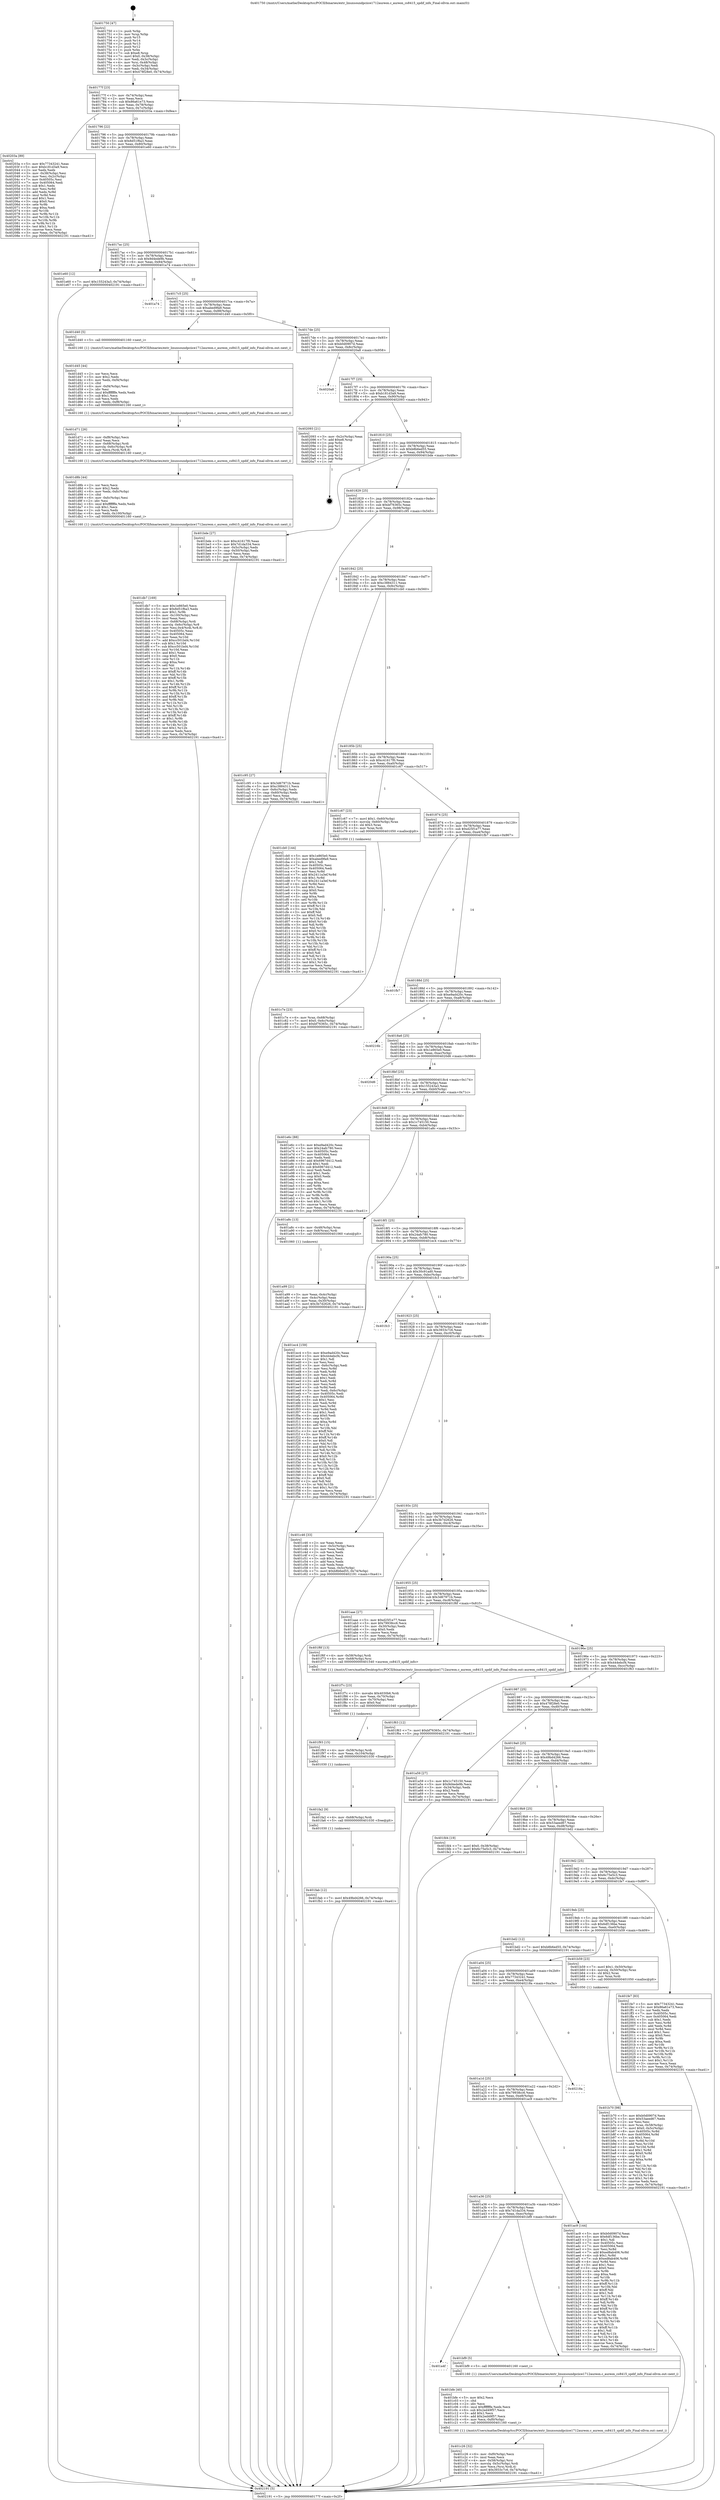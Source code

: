 digraph "0x401750" {
  label = "0x401750 (/mnt/c/Users/mathe/Desktop/tcc/POCII/binaries/extr_linuxsoundpciice1712aureon.c_aureon_cs8415_spdif_info_Final-ollvm.out::main(0))"
  labelloc = "t"
  node[shape=record]

  Entry [label="",width=0.3,height=0.3,shape=circle,fillcolor=black,style=filled]
  "0x40177f" [label="{
     0x40177f [23]\l
     | [instrs]\l
     &nbsp;&nbsp;0x40177f \<+3\>: mov -0x74(%rbp),%eax\l
     &nbsp;&nbsp;0x401782 \<+2\>: mov %eax,%ecx\l
     &nbsp;&nbsp;0x401784 \<+6\>: sub $0x86a61e73,%ecx\l
     &nbsp;&nbsp;0x40178a \<+3\>: mov %eax,-0x78(%rbp)\l
     &nbsp;&nbsp;0x40178d \<+3\>: mov %ecx,-0x7c(%rbp)\l
     &nbsp;&nbsp;0x401790 \<+6\>: je 000000000040203a \<main+0x8ea\>\l
  }"]
  "0x40203a" [label="{
     0x40203a [89]\l
     | [instrs]\l
     &nbsp;&nbsp;0x40203a \<+5\>: mov $0x77343241,%eax\l
     &nbsp;&nbsp;0x40203f \<+5\>: mov $0xb181d3a9,%ecx\l
     &nbsp;&nbsp;0x402044 \<+2\>: xor %edx,%edx\l
     &nbsp;&nbsp;0x402046 \<+3\>: mov -0x38(%rbp),%esi\l
     &nbsp;&nbsp;0x402049 \<+3\>: mov %esi,-0x2c(%rbp)\l
     &nbsp;&nbsp;0x40204c \<+7\>: mov 0x40505c,%esi\l
     &nbsp;&nbsp;0x402053 \<+7\>: mov 0x405064,%edi\l
     &nbsp;&nbsp;0x40205a \<+3\>: sub $0x1,%edx\l
     &nbsp;&nbsp;0x40205d \<+3\>: mov %esi,%r8d\l
     &nbsp;&nbsp;0x402060 \<+3\>: add %edx,%r8d\l
     &nbsp;&nbsp;0x402063 \<+4\>: imul %r8d,%esi\l
     &nbsp;&nbsp;0x402067 \<+3\>: and $0x1,%esi\l
     &nbsp;&nbsp;0x40206a \<+3\>: cmp $0x0,%esi\l
     &nbsp;&nbsp;0x40206d \<+4\>: sete %r9b\l
     &nbsp;&nbsp;0x402071 \<+3\>: cmp $0xa,%edi\l
     &nbsp;&nbsp;0x402074 \<+4\>: setl %r10b\l
     &nbsp;&nbsp;0x402078 \<+3\>: mov %r9b,%r11b\l
     &nbsp;&nbsp;0x40207b \<+3\>: and %r10b,%r11b\l
     &nbsp;&nbsp;0x40207e \<+3\>: xor %r10b,%r9b\l
     &nbsp;&nbsp;0x402081 \<+3\>: or %r9b,%r11b\l
     &nbsp;&nbsp;0x402084 \<+4\>: test $0x1,%r11b\l
     &nbsp;&nbsp;0x402088 \<+3\>: cmovne %ecx,%eax\l
     &nbsp;&nbsp;0x40208b \<+3\>: mov %eax,-0x74(%rbp)\l
     &nbsp;&nbsp;0x40208e \<+5\>: jmp 0000000000402191 \<main+0xa41\>\l
  }"]
  "0x401796" [label="{
     0x401796 [22]\l
     | [instrs]\l
     &nbsp;&nbsp;0x401796 \<+5\>: jmp 000000000040179b \<main+0x4b\>\l
     &nbsp;&nbsp;0x40179b \<+3\>: mov -0x78(%rbp),%eax\l
     &nbsp;&nbsp;0x40179e \<+5\>: sub $0x8d51f6a3,%eax\l
     &nbsp;&nbsp;0x4017a3 \<+3\>: mov %eax,-0x80(%rbp)\l
     &nbsp;&nbsp;0x4017a6 \<+6\>: je 0000000000401e60 \<main+0x710\>\l
  }"]
  Exit [label="",width=0.3,height=0.3,shape=circle,fillcolor=black,style=filled,peripheries=2]
  "0x401e60" [label="{
     0x401e60 [12]\l
     | [instrs]\l
     &nbsp;&nbsp;0x401e60 \<+7\>: movl $0x155243a3,-0x74(%rbp)\l
     &nbsp;&nbsp;0x401e67 \<+5\>: jmp 0000000000402191 \<main+0xa41\>\l
  }"]
  "0x4017ac" [label="{
     0x4017ac [25]\l
     | [instrs]\l
     &nbsp;&nbsp;0x4017ac \<+5\>: jmp 00000000004017b1 \<main+0x61\>\l
     &nbsp;&nbsp;0x4017b1 \<+3\>: mov -0x78(%rbp),%eax\l
     &nbsp;&nbsp;0x4017b4 \<+5\>: sub $0x9d4ede9b,%eax\l
     &nbsp;&nbsp;0x4017b9 \<+6\>: mov %eax,-0x84(%rbp)\l
     &nbsp;&nbsp;0x4017bf \<+6\>: je 0000000000401a74 \<main+0x324\>\l
  }"]
  "0x401fab" [label="{
     0x401fab [12]\l
     | [instrs]\l
     &nbsp;&nbsp;0x401fab \<+7\>: movl $0x49bd4266,-0x74(%rbp)\l
     &nbsp;&nbsp;0x401fb2 \<+5\>: jmp 0000000000402191 \<main+0xa41\>\l
  }"]
  "0x401a74" [label="{
     0x401a74\l
  }", style=dashed]
  "0x4017c5" [label="{
     0x4017c5 [25]\l
     | [instrs]\l
     &nbsp;&nbsp;0x4017c5 \<+5\>: jmp 00000000004017ca \<main+0x7a\>\l
     &nbsp;&nbsp;0x4017ca \<+3\>: mov -0x78(%rbp),%eax\l
     &nbsp;&nbsp;0x4017cd \<+5\>: sub $0xabed9fa9,%eax\l
     &nbsp;&nbsp;0x4017d2 \<+6\>: mov %eax,-0x88(%rbp)\l
     &nbsp;&nbsp;0x4017d8 \<+6\>: je 0000000000401d40 \<main+0x5f0\>\l
  }"]
  "0x401fa2" [label="{
     0x401fa2 [9]\l
     | [instrs]\l
     &nbsp;&nbsp;0x401fa2 \<+4\>: mov -0x68(%rbp),%rdi\l
     &nbsp;&nbsp;0x401fa6 \<+5\>: call 0000000000401030 \<free@plt\>\l
     | [calls]\l
     &nbsp;&nbsp;0x401030 \{1\} (unknown)\l
  }"]
  "0x401d40" [label="{
     0x401d40 [5]\l
     | [instrs]\l
     &nbsp;&nbsp;0x401d40 \<+5\>: call 0000000000401160 \<next_i\>\l
     | [calls]\l
     &nbsp;&nbsp;0x401160 \{1\} (/mnt/c/Users/mathe/Desktop/tcc/POCII/binaries/extr_linuxsoundpciice1712aureon.c_aureon_cs8415_spdif_info_Final-ollvm.out::next_i)\l
  }"]
  "0x4017de" [label="{
     0x4017de [25]\l
     | [instrs]\l
     &nbsp;&nbsp;0x4017de \<+5\>: jmp 00000000004017e3 \<main+0x93\>\l
     &nbsp;&nbsp;0x4017e3 \<+3\>: mov -0x78(%rbp),%eax\l
     &nbsp;&nbsp;0x4017e6 \<+5\>: sub $0xb0d0907d,%eax\l
     &nbsp;&nbsp;0x4017eb \<+6\>: mov %eax,-0x8c(%rbp)\l
     &nbsp;&nbsp;0x4017f1 \<+6\>: je 00000000004020a8 \<main+0x958\>\l
  }"]
  "0x401f93" [label="{
     0x401f93 [15]\l
     | [instrs]\l
     &nbsp;&nbsp;0x401f93 \<+4\>: mov -0x58(%rbp),%rdi\l
     &nbsp;&nbsp;0x401f97 \<+6\>: mov %eax,-0x104(%rbp)\l
     &nbsp;&nbsp;0x401f9d \<+5\>: call 0000000000401030 \<free@plt\>\l
     | [calls]\l
     &nbsp;&nbsp;0x401030 \{1\} (unknown)\l
  }"]
  "0x4020a8" [label="{
     0x4020a8\l
  }", style=dashed]
  "0x4017f7" [label="{
     0x4017f7 [25]\l
     | [instrs]\l
     &nbsp;&nbsp;0x4017f7 \<+5\>: jmp 00000000004017fc \<main+0xac\>\l
     &nbsp;&nbsp;0x4017fc \<+3\>: mov -0x78(%rbp),%eax\l
     &nbsp;&nbsp;0x4017ff \<+5\>: sub $0xb181d3a9,%eax\l
     &nbsp;&nbsp;0x401804 \<+6\>: mov %eax,-0x90(%rbp)\l
     &nbsp;&nbsp;0x40180a \<+6\>: je 0000000000402093 \<main+0x943\>\l
  }"]
  "0x401f7c" [label="{
     0x401f7c [23]\l
     | [instrs]\l
     &nbsp;&nbsp;0x401f7c \<+10\>: movabs $0x4030b6,%rdi\l
     &nbsp;&nbsp;0x401f86 \<+3\>: mov %eax,-0x70(%rbp)\l
     &nbsp;&nbsp;0x401f89 \<+3\>: mov -0x70(%rbp),%esi\l
     &nbsp;&nbsp;0x401f8c \<+2\>: mov $0x0,%al\l
     &nbsp;&nbsp;0x401f8e \<+5\>: call 0000000000401040 \<printf@plt\>\l
     | [calls]\l
     &nbsp;&nbsp;0x401040 \{1\} (unknown)\l
  }"]
  "0x402093" [label="{
     0x402093 [21]\l
     | [instrs]\l
     &nbsp;&nbsp;0x402093 \<+3\>: mov -0x2c(%rbp),%eax\l
     &nbsp;&nbsp;0x402096 \<+7\>: add $0xe8,%rsp\l
     &nbsp;&nbsp;0x40209d \<+1\>: pop %rbx\l
     &nbsp;&nbsp;0x40209e \<+2\>: pop %r12\l
     &nbsp;&nbsp;0x4020a0 \<+2\>: pop %r13\l
     &nbsp;&nbsp;0x4020a2 \<+2\>: pop %r14\l
     &nbsp;&nbsp;0x4020a4 \<+2\>: pop %r15\l
     &nbsp;&nbsp;0x4020a6 \<+1\>: pop %rbp\l
     &nbsp;&nbsp;0x4020a7 \<+1\>: ret\l
  }"]
  "0x401810" [label="{
     0x401810 [25]\l
     | [instrs]\l
     &nbsp;&nbsp;0x401810 \<+5\>: jmp 0000000000401815 \<main+0xc5\>\l
     &nbsp;&nbsp;0x401815 \<+3\>: mov -0x78(%rbp),%eax\l
     &nbsp;&nbsp;0x401818 \<+5\>: sub $0xb8b6ed55,%eax\l
     &nbsp;&nbsp;0x40181d \<+6\>: mov %eax,-0x94(%rbp)\l
     &nbsp;&nbsp;0x401823 \<+6\>: je 0000000000401bde \<main+0x48e\>\l
  }"]
  "0x401db7" [label="{
     0x401db7 [169]\l
     | [instrs]\l
     &nbsp;&nbsp;0x401db7 \<+5\>: mov $0x1e865e0,%ecx\l
     &nbsp;&nbsp;0x401dbc \<+5\>: mov $0x8d51f6a3,%edx\l
     &nbsp;&nbsp;0x401dc1 \<+3\>: mov $0x1,%r9b\l
     &nbsp;&nbsp;0x401dc4 \<+6\>: mov -0x100(%rbp),%esi\l
     &nbsp;&nbsp;0x401dca \<+3\>: imul %eax,%esi\l
     &nbsp;&nbsp;0x401dcd \<+4\>: mov -0x68(%rbp),%rdi\l
     &nbsp;&nbsp;0x401dd1 \<+4\>: movslq -0x6c(%rbp),%r8\l
     &nbsp;&nbsp;0x401dd5 \<+5\>: mov %esi,0x4(%rdi,%r8,8)\l
     &nbsp;&nbsp;0x401dda \<+7\>: mov 0x40505c,%eax\l
     &nbsp;&nbsp;0x401de1 \<+7\>: mov 0x405064,%esi\l
     &nbsp;&nbsp;0x401de8 \<+3\>: mov %eax,%r10d\l
     &nbsp;&nbsp;0x401deb \<+7\>: add $0xcc501bd4,%r10d\l
     &nbsp;&nbsp;0x401df2 \<+4\>: sub $0x1,%r10d\l
     &nbsp;&nbsp;0x401df6 \<+7\>: sub $0xcc501bd4,%r10d\l
     &nbsp;&nbsp;0x401dfd \<+4\>: imul %r10d,%eax\l
     &nbsp;&nbsp;0x401e01 \<+3\>: and $0x1,%eax\l
     &nbsp;&nbsp;0x401e04 \<+3\>: cmp $0x0,%eax\l
     &nbsp;&nbsp;0x401e07 \<+4\>: sete %r11b\l
     &nbsp;&nbsp;0x401e0b \<+3\>: cmp $0xa,%esi\l
     &nbsp;&nbsp;0x401e0e \<+3\>: setl %bl\l
     &nbsp;&nbsp;0x401e11 \<+3\>: mov %r11b,%r14b\l
     &nbsp;&nbsp;0x401e14 \<+4\>: xor $0xff,%r14b\l
     &nbsp;&nbsp;0x401e18 \<+3\>: mov %bl,%r15b\l
     &nbsp;&nbsp;0x401e1b \<+4\>: xor $0xff,%r15b\l
     &nbsp;&nbsp;0x401e1f \<+4\>: xor $0x1,%r9b\l
     &nbsp;&nbsp;0x401e23 \<+3\>: mov %r14b,%r12b\l
     &nbsp;&nbsp;0x401e26 \<+4\>: and $0xff,%r12b\l
     &nbsp;&nbsp;0x401e2a \<+3\>: and %r9b,%r11b\l
     &nbsp;&nbsp;0x401e2d \<+3\>: mov %r15b,%r13b\l
     &nbsp;&nbsp;0x401e30 \<+4\>: and $0xff,%r13b\l
     &nbsp;&nbsp;0x401e34 \<+3\>: and %r9b,%bl\l
     &nbsp;&nbsp;0x401e37 \<+3\>: or %r11b,%r12b\l
     &nbsp;&nbsp;0x401e3a \<+3\>: or %bl,%r13b\l
     &nbsp;&nbsp;0x401e3d \<+3\>: xor %r13b,%r12b\l
     &nbsp;&nbsp;0x401e40 \<+3\>: or %r15b,%r14b\l
     &nbsp;&nbsp;0x401e43 \<+4\>: xor $0xff,%r14b\l
     &nbsp;&nbsp;0x401e47 \<+4\>: or $0x1,%r9b\l
     &nbsp;&nbsp;0x401e4b \<+3\>: and %r9b,%r14b\l
     &nbsp;&nbsp;0x401e4e \<+3\>: or %r14b,%r12b\l
     &nbsp;&nbsp;0x401e51 \<+4\>: test $0x1,%r12b\l
     &nbsp;&nbsp;0x401e55 \<+3\>: cmovne %edx,%ecx\l
     &nbsp;&nbsp;0x401e58 \<+3\>: mov %ecx,-0x74(%rbp)\l
     &nbsp;&nbsp;0x401e5b \<+5\>: jmp 0000000000402191 \<main+0xa41\>\l
  }"]
  "0x401bde" [label="{
     0x401bde [27]\l
     | [instrs]\l
     &nbsp;&nbsp;0x401bde \<+5\>: mov $0xc41617f0,%eax\l
     &nbsp;&nbsp;0x401be3 \<+5\>: mov $0x7d1da334,%ecx\l
     &nbsp;&nbsp;0x401be8 \<+3\>: mov -0x5c(%rbp),%edx\l
     &nbsp;&nbsp;0x401beb \<+3\>: cmp -0x50(%rbp),%edx\l
     &nbsp;&nbsp;0x401bee \<+3\>: cmovl %ecx,%eax\l
     &nbsp;&nbsp;0x401bf1 \<+3\>: mov %eax,-0x74(%rbp)\l
     &nbsp;&nbsp;0x401bf4 \<+5\>: jmp 0000000000402191 \<main+0xa41\>\l
  }"]
  "0x401829" [label="{
     0x401829 [25]\l
     | [instrs]\l
     &nbsp;&nbsp;0x401829 \<+5\>: jmp 000000000040182e \<main+0xde\>\l
     &nbsp;&nbsp;0x40182e \<+3\>: mov -0x78(%rbp),%eax\l
     &nbsp;&nbsp;0x401831 \<+5\>: sub $0xbf76365c,%eax\l
     &nbsp;&nbsp;0x401836 \<+6\>: mov %eax,-0x98(%rbp)\l
     &nbsp;&nbsp;0x40183c \<+6\>: je 0000000000401c95 \<main+0x545\>\l
  }"]
  "0x401d8b" [label="{
     0x401d8b [44]\l
     | [instrs]\l
     &nbsp;&nbsp;0x401d8b \<+2\>: xor %ecx,%ecx\l
     &nbsp;&nbsp;0x401d8d \<+5\>: mov $0x2,%edx\l
     &nbsp;&nbsp;0x401d92 \<+6\>: mov %edx,-0xfc(%rbp)\l
     &nbsp;&nbsp;0x401d98 \<+1\>: cltd\l
     &nbsp;&nbsp;0x401d99 \<+6\>: mov -0xfc(%rbp),%esi\l
     &nbsp;&nbsp;0x401d9f \<+2\>: idiv %esi\l
     &nbsp;&nbsp;0x401da1 \<+6\>: imul $0xfffffffe,%edx,%edx\l
     &nbsp;&nbsp;0x401da7 \<+3\>: sub $0x1,%ecx\l
     &nbsp;&nbsp;0x401daa \<+2\>: sub %ecx,%edx\l
     &nbsp;&nbsp;0x401dac \<+6\>: mov %edx,-0x100(%rbp)\l
     &nbsp;&nbsp;0x401db2 \<+5\>: call 0000000000401160 \<next_i\>\l
     | [calls]\l
     &nbsp;&nbsp;0x401160 \{1\} (/mnt/c/Users/mathe/Desktop/tcc/POCII/binaries/extr_linuxsoundpciice1712aureon.c_aureon_cs8415_spdif_info_Final-ollvm.out::next_i)\l
  }"]
  "0x401c95" [label="{
     0x401c95 [27]\l
     | [instrs]\l
     &nbsp;&nbsp;0x401c95 \<+5\>: mov $0x3d67971b,%eax\l
     &nbsp;&nbsp;0x401c9a \<+5\>: mov $0xc3884311,%ecx\l
     &nbsp;&nbsp;0x401c9f \<+3\>: mov -0x6c(%rbp),%edx\l
     &nbsp;&nbsp;0x401ca2 \<+3\>: cmp -0x60(%rbp),%edx\l
     &nbsp;&nbsp;0x401ca5 \<+3\>: cmovl %ecx,%eax\l
     &nbsp;&nbsp;0x401ca8 \<+3\>: mov %eax,-0x74(%rbp)\l
     &nbsp;&nbsp;0x401cab \<+5\>: jmp 0000000000402191 \<main+0xa41\>\l
  }"]
  "0x401842" [label="{
     0x401842 [25]\l
     | [instrs]\l
     &nbsp;&nbsp;0x401842 \<+5\>: jmp 0000000000401847 \<main+0xf7\>\l
     &nbsp;&nbsp;0x401847 \<+3\>: mov -0x78(%rbp),%eax\l
     &nbsp;&nbsp;0x40184a \<+5\>: sub $0xc3884311,%eax\l
     &nbsp;&nbsp;0x40184f \<+6\>: mov %eax,-0x9c(%rbp)\l
     &nbsp;&nbsp;0x401855 \<+6\>: je 0000000000401cb0 \<main+0x560\>\l
  }"]
  "0x401d71" [label="{
     0x401d71 [26]\l
     | [instrs]\l
     &nbsp;&nbsp;0x401d71 \<+6\>: mov -0xf8(%rbp),%ecx\l
     &nbsp;&nbsp;0x401d77 \<+3\>: imul %eax,%ecx\l
     &nbsp;&nbsp;0x401d7a \<+4\>: mov -0x68(%rbp),%rdi\l
     &nbsp;&nbsp;0x401d7e \<+4\>: movslq -0x6c(%rbp),%r8\l
     &nbsp;&nbsp;0x401d82 \<+4\>: mov %ecx,(%rdi,%r8,8)\l
     &nbsp;&nbsp;0x401d86 \<+5\>: call 0000000000401160 \<next_i\>\l
     | [calls]\l
     &nbsp;&nbsp;0x401160 \{1\} (/mnt/c/Users/mathe/Desktop/tcc/POCII/binaries/extr_linuxsoundpciice1712aureon.c_aureon_cs8415_spdif_info_Final-ollvm.out::next_i)\l
  }"]
  "0x401cb0" [label="{
     0x401cb0 [144]\l
     | [instrs]\l
     &nbsp;&nbsp;0x401cb0 \<+5\>: mov $0x1e865e0,%eax\l
     &nbsp;&nbsp;0x401cb5 \<+5\>: mov $0xabed9fa9,%ecx\l
     &nbsp;&nbsp;0x401cba \<+2\>: mov $0x1,%dl\l
     &nbsp;&nbsp;0x401cbc \<+7\>: mov 0x40505c,%esi\l
     &nbsp;&nbsp;0x401cc3 \<+7\>: mov 0x405064,%edi\l
     &nbsp;&nbsp;0x401cca \<+3\>: mov %esi,%r8d\l
     &nbsp;&nbsp;0x401ccd \<+7\>: add $0x2411a3ef,%r8d\l
     &nbsp;&nbsp;0x401cd4 \<+4\>: sub $0x1,%r8d\l
     &nbsp;&nbsp;0x401cd8 \<+7\>: sub $0x2411a3ef,%r8d\l
     &nbsp;&nbsp;0x401cdf \<+4\>: imul %r8d,%esi\l
     &nbsp;&nbsp;0x401ce3 \<+3\>: and $0x1,%esi\l
     &nbsp;&nbsp;0x401ce6 \<+3\>: cmp $0x0,%esi\l
     &nbsp;&nbsp;0x401ce9 \<+4\>: sete %r9b\l
     &nbsp;&nbsp;0x401ced \<+3\>: cmp $0xa,%edi\l
     &nbsp;&nbsp;0x401cf0 \<+4\>: setl %r10b\l
     &nbsp;&nbsp;0x401cf4 \<+3\>: mov %r9b,%r11b\l
     &nbsp;&nbsp;0x401cf7 \<+4\>: xor $0xff,%r11b\l
     &nbsp;&nbsp;0x401cfb \<+3\>: mov %r10b,%bl\l
     &nbsp;&nbsp;0x401cfe \<+3\>: xor $0xff,%bl\l
     &nbsp;&nbsp;0x401d01 \<+3\>: xor $0x0,%dl\l
     &nbsp;&nbsp;0x401d04 \<+3\>: mov %r11b,%r14b\l
     &nbsp;&nbsp;0x401d07 \<+4\>: and $0x0,%r14b\l
     &nbsp;&nbsp;0x401d0b \<+3\>: and %dl,%r9b\l
     &nbsp;&nbsp;0x401d0e \<+3\>: mov %bl,%r15b\l
     &nbsp;&nbsp;0x401d11 \<+4\>: and $0x0,%r15b\l
     &nbsp;&nbsp;0x401d15 \<+3\>: and %dl,%r10b\l
     &nbsp;&nbsp;0x401d18 \<+3\>: or %r9b,%r14b\l
     &nbsp;&nbsp;0x401d1b \<+3\>: or %r10b,%r15b\l
     &nbsp;&nbsp;0x401d1e \<+3\>: xor %r15b,%r14b\l
     &nbsp;&nbsp;0x401d21 \<+3\>: or %bl,%r11b\l
     &nbsp;&nbsp;0x401d24 \<+4\>: xor $0xff,%r11b\l
     &nbsp;&nbsp;0x401d28 \<+3\>: or $0x0,%dl\l
     &nbsp;&nbsp;0x401d2b \<+3\>: and %dl,%r11b\l
     &nbsp;&nbsp;0x401d2e \<+3\>: or %r11b,%r14b\l
     &nbsp;&nbsp;0x401d31 \<+4\>: test $0x1,%r14b\l
     &nbsp;&nbsp;0x401d35 \<+3\>: cmovne %ecx,%eax\l
     &nbsp;&nbsp;0x401d38 \<+3\>: mov %eax,-0x74(%rbp)\l
     &nbsp;&nbsp;0x401d3b \<+5\>: jmp 0000000000402191 \<main+0xa41\>\l
  }"]
  "0x40185b" [label="{
     0x40185b [25]\l
     | [instrs]\l
     &nbsp;&nbsp;0x40185b \<+5\>: jmp 0000000000401860 \<main+0x110\>\l
     &nbsp;&nbsp;0x401860 \<+3\>: mov -0x78(%rbp),%eax\l
     &nbsp;&nbsp;0x401863 \<+5\>: sub $0xc41617f0,%eax\l
     &nbsp;&nbsp;0x401868 \<+6\>: mov %eax,-0xa0(%rbp)\l
     &nbsp;&nbsp;0x40186e \<+6\>: je 0000000000401c67 \<main+0x517\>\l
  }"]
  "0x401d45" [label="{
     0x401d45 [44]\l
     | [instrs]\l
     &nbsp;&nbsp;0x401d45 \<+2\>: xor %ecx,%ecx\l
     &nbsp;&nbsp;0x401d47 \<+5\>: mov $0x2,%edx\l
     &nbsp;&nbsp;0x401d4c \<+6\>: mov %edx,-0xf4(%rbp)\l
     &nbsp;&nbsp;0x401d52 \<+1\>: cltd\l
     &nbsp;&nbsp;0x401d53 \<+6\>: mov -0xf4(%rbp),%esi\l
     &nbsp;&nbsp;0x401d59 \<+2\>: idiv %esi\l
     &nbsp;&nbsp;0x401d5b \<+6\>: imul $0xfffffffe,%edx,%edx\l
     &nbsp;&nbsp;0x401d61 \<+3\>: sub $0x1,%ecx\l
     &nbsp;&nbsp;0x401d64 \<+2\>: sub %ecx,%edx\l
     &nbsp;&nbsp;0x401d66 \<+6\>: mov %edx,-0xf8(%rbp)\l
     &nbsp;&nbsp;0x401d6c \<+5\>: call 0000000000401160 \<next_i\>\l
     | [calls]\l
     &nbsp;&nbsp;0x401160 \{1\} (/mnt/c/Users/mathe/Desktop/tcc/POCII/binaries/extr_linuxsoundpciice1712aureon.c_aureon_cs8415_spdif_info_Final-ollvm.out::next_i)\l
  }"]
  "0x401c67" [label="{
     0x401c67 [23]\l
     | [instrs]\l
     &nbsp;&nbsp;0x401c67 \<+7\>: movl $0x1,-0x60(%rbp)\l
     &nbsp;&nbsp;0x401c6e \<+4\>: movslq -0x60(%rbp),%rax\l
     &nbsp;&nbsp;0x401c72 \<+4\>: shl $0x3,%rax\l
     &nbsp;&nbsp;0x401c76 \<+3\>: mov %rax,%rdi\l
     &nbsp;&nbsp;0x401c79 \<+5\>: call 0000000000401050 \<malloc@plt\>\l
     | [calls]\l
     &nbsp;&nbsp;0x401050 \{1\} (unknown)\l
  }"]
  "0x401874" [label="{
     0x401874 [25]\l
     | [instrs]\l
     &nbsp;&nbsp;0x401874 \<+5\>: jmp 0000000000401879 \<main+0x129\>\l
     &nbsp;&nbsp;0x401879 \<+3\>: mov -0x78(%rbp),%eax\l
     &nbsp;&nbsp;0x40187c \<+5\>: sub $0xd25f1e77,%eax\l
     &nbsp;&nbsp;0x401881 \<+6\>: mov %eax,-0xa4(%rbp)\l
     &nbsp;&nbsp;0x401887 \<+6\>: je 0000000000401fb7 \<main+0x867\>\l
  }"]
  "0x401c7e" [label="{
     0x401c7e [23]\l
     | [instrs]\l
     &nbsp;&nbsp;0x401c7e \<+4\>: mov %rax,-0x68(%rbp)\l
     &nbsp;&nbsp;0x401c82 \<+7\>: movl $0x0,-0x6c(%rbp)\l
     &nbsp;&nbsp;0x401c89 \<+7\>: movl $0xbf76365c,-0x74(%rbp)\l
     &nbsp;&nbsp;0x401c90 \<+5\>: jmp 0000000000402191 \<main+0xa41\>\l
  }"]
  "0x401fb7" [label="{
     0x401fb7\l
  }", style=dashed]
  "0x40188d" [label="{
     0x40188d [25]\l
     | [instrs]\l
     &nbsp;&nbsp;0x40188d \<+5\>: jmp 0000000000401892 \<main+0x142\>\l
     &nbsp;&nbsp;0x401892 \<+3\>: mov -0x78(%rbp),%eax\l
     &nbsp;&nbsp;0x401895 \<+5\>: sub $0xe9ad420c,%eax\l
     &nbsp;&nbsp;0x40189a \<+6\>: mov %eax,-0xa8(%rbp)\l
     &nbsp;&nbsp;0x4018a0 \<+6\>: je 000000000040216b \<main+0xa1b\>\l
  }"]
  "0x401c26" [label="{
     0x401c26 [32]\l
     | [instrs]\l
     &nbsp;&nbsp;0x401c26 \<+6\>: mov -0xf0(%rbp),%ecx\l
     &nbsp;&nbsp;0x401c2c \<+3\>: imul %eax,%ecx\l
     &nbsp;&nbsp;0x401c2f \<+4\>: mov -0x58(%rbp),%rsi\l
     &nbsp;&nbsp;0x401c33 \<+4\>: movslq -0x5c(%rbp),%rdi\l
     &nbsp;&nbsp;0x401c37 \<+3\>: mov %ecx,(%rsi,%rdi,4)\l
     &nbsp;&nbsp;0x401c3a \<+7\>: movl $0x3933c7c6,-0x74(%rbp)\l
     &nbsp;&nbsp;0x401c41 \<+5\>: jmp 0000000000402191 \<main+0xa41\>\l
  }"]
  "0x40216b" [label="{
     0x40216b\l
  }", style=dashed]
  "0x4018a6" [label="{
     0x4018a6 [25]\l
     | [instrs]\l
     &nbsp;&nbsp;0x4018a6 \<+5\>: jmp 00000000004018ab \<main+0x15b\>\l
     &nbsp;&nbsp;0x4018ab \<+3\>: mov -0x78(%rbp),%eax\l
     &nbsp;&nbsp;0x4018ae \<+5\>: sub $0x1e865e0,%eax\l
     &nbsp;&nbsp;0x4018b3 \<+6\>: mov %eax,-0xac(%rbp)\l
     &nbsp;&nbsp;0x4018b9 \<+6\>: je 00000000004020d6 \<main+0x986\>\l
  }"]
  "0x401bfe" [label="{
     0x401bfe [40]\l
     | [instrs]\l
     &nbsp;&nbsp;0x401bfe \<+5\>: mov $0x2,%ecx\l
     &nbsp;&nbsp;0x401c03 \<+1\>: cltd\l
     &nbsp;&nbsp;0x401c04 \<+2\>: idiv %ecx\l
     &nbsp;&nbsp;0x401c06 \<+6\>: imul $0xfffffffe,%edx,%ecx\l
     &nbsp;&nbsp;0x401c0c \<+6\>: sub $0x2ed49f57,%ecx\l
     &nbsp;&nbsp;0x401c12 \<+3\>: add $0x1,%ecx\l
     &nbsp;&nbsp;0x401c15 \<+6\>: add $0x2ed49f57,%ecx\l
     &nbsp;&nbsp;0x401c1b \<+6\>: mov %ecx,-0xf0(%rbp)\l
     &nbsp;&nbsp;0x401c21 \<+5\>: call 0000000000401160 \<next_i\>\l
     | [calls]\l
     &nbsp;&nbsp;0x401160 \{1\} (/mnt/c/Users/mathe/Desktop/tcc/POCII/binaries/extr_linuxsoundpciice1712aureon.c_aureon_cs8415_spdif_info_Final-ollvm.out::next_i)\l
  }"]
  "0x4020d6" [label="{
     0x4020d6\l
  }", style=dashed]
  "0x4018bf" [label="{
     0x4018bf [25]\l
     | [instrs]\l
     &nbsp;&nbsp;0x4018bf \<+5\>: jmp 00000000004018c4 \<main+0x174\>\l
     &nbsp;&nbsp;0x4018c4 \<+3\>: mov -0x78(%rbp),%eax\l
     &nbsp;&nbsp;0x4018c7 \<+5\>: sub $0x155243a3,%eax\l
     &nbsp;&nbsp;0x4018cc \<+6\>: mov %eax,-0xb0(%rbp)\l
     &nbsp;&nbsp;0x4018d2 \<+6\>: je 0000000000401e6c \<main+0x71c\>\l
  }"]
  "0x401a4f" [label="{
     0x401a4f\l
  }", style=dashed]
  "0x401e6c" [label="{
     0x401e6c [88]\l
     | [instrs]\l
     &nbsp;&nbsp;0x401e6c \<+5\>: mov $0xe9ad420c,%eax\l
     &nbsp;&nbsp;0x401e71 \<+5\>: mov $0x24afc780,%ecx\l
     &nbsp;&nbsp;0x401e76 \<+7\>: mov 0x40505c,%edx\l
     &nbsp;&nbsp;0x401e7d \<+7\>: mov 0x405064,%esi\l
     &nbsp;&nbsp;0x401e84 \<+2\>: mov %edx,%edi\l
     &nbsp;&nbsp;0x401e86 \<+6\>: add $0x6967d412,%edi\l
     &nbsp;&nbsp;0x401e8c \<+3\>: sub $0x1,%edi\l
     &nbsp;&nbsp;0x401e8f \<+6\>: sub $0x6967d412,%edi\l
     &nbsp;&nbsp;0x401e95 \<+3\>: imul %edi,%edx\l
     &nbsp;&nbsp;0x401e98 \<+3\>: and $0x1,%edx\l
     &nbsp;&nbsp;0x401e9b \<+3\>: cmp $0x0,%edx\l
     &nbsp;&nbsp;0x401e9e \<+4\>: sete %r8b\l
     &nbsp;&nbsp;0x401ea2 \<+3\>: cmp $0xa,%esi\l
     &nbsp;&nbsp;0x401ea5 \<+4\>: setl %r9b\l
     &nbsp;&nbsp;0x401ea9 \<+3\>: mov %r8b,%r10b\l
     &nbsp;&nbsp;0x401eac \<+3\>: and %r9b,%r10b\l
     &nbsp;&nbsp;0x401eaf \<+3\>: xor %r9b,%r8b\l
     &nbsp;&nbsp;0x401eb2 \<+3\>: or %r8b,%r10b\l
     &nbsp;&nbsp;0x401eb5 \<+4\>: test $0x1,%r10b\l
     &nbsp;&nbsp;0x401eb9 \<+3\>: cmovne %ecx,%eax\l
     &nbsp;&nbsp;0x401ebc \<+3\>: mov %eax,-0x74(%rbp)\l
     &nbsp;&nbsp;0x401ebf \<+5\>: jmp 0000000000402191 \<main+0xa41\>\l
  }"]
  "0x4018d8" [label="{
     0x4018d8 [25]\l
     | [instrs]\l
     &nbsp;&nbsp;0x4018d8 \<+5\>: jmp 00000000004018dd \<main+0x18d\>\l
     &nbsp;&nbsp;0x4018dd \<+3\>: mov -0x78(%rbp),%eax\l
     &nbsp;&nbsp;0x4018e0 \<+5\>: sub $0x1c745150,%eax\l
     &nbsp;&nbsp;0x4018e5 \<+6\>: mov %eax,-0xb4(%rbp)\l
     &nbsp;&nbsp;0x4018eb \<+6\>: je 0000000000401a8c \<main+0x33c\>\l
  }"]
  "0x401bf9" [label="{
     0x401bf9 [5]\l
     | [instrs]\l
     &nbsp;&nbsp;0x401bf9 \<+5\>: call 0000000000401160 \<next_i\>\l
     | [calls]\l
     &nbsp;&nbsp;0x401160 \{1\} (/mnt/c/Users/mathe/Desktop/tcc/POCII/binaries/extr_linuxsoundpciice1712aureon.c_aureon_cs8415_spdif_info_Final-ollvm.out::next_i)\l
  }"]
  "0x401a8c" [label="{
     0x401a8c [13]\l
     | [instrs]\l
     &nbsp;&nbsp;0x401a8c \<+4\>: mov -0x48(%rbp),%rax\l
     &nbsp;&nbsp;0x401a90 \<+4\>: mov 0x8(%rax),%rdi\l
     &nbsp;&nbsp;0x401a94 \<+5\>: call 0000000000401060 \<atoi@plt\>\l
     | [calls]\l
     &nbsp;&nbsp;0x401060 \{1\} (unknown)\l
  }"]
  "0x4018f1" [label="{
     0x4018f1 [25]\l
     | [instrs]\l
     &nbsp;&nbsp;0x4018f1 \<+5\>: jmp 00000000004018f6 \<main+0x1a6\>\l
     &nbsp;&nbsp;0x4018f6 \<+3\>: mov -0x78(%rbp),%eax\l
     &nbsp;&nbsp;0x4018f9 \<+5\>: sub $0x24afc780,%eax\l
     &nbsp;&nbsp;0x4018fe \<+6\>: mov %eax,-0xb8(%rbp)\l
     &nbsp;&nbsp;0x401904 \<+6\>: je 0000000000401ec4 \<main+0x774\>\l
  }"]
  "0x401b70" [label="{
     0x401b70 [98]\l
     | [instrs]\l
     &nbsp;&nbsp;0x401b70 \<+5\>: mov $0xb0d0907d,%ecx\l
     &nbsp;&nbsp;0x401b75 \<+5\>: mov $0x53aeed67,%edx\l
     &nbsp;&nbsp;0x401b7a \<+2\>: xor %esi,%esi\l
     &nbsp;&nbsp;0x401b7c \<+4\>: mov %rax,-0x58(%rbp)\l
     &nbsp;&nbsp;0x401b80 \<+7\>: movl $0x0,-0x5c(%rbp)\l
     &nbsp;&nbsp;0x401b87 \<+8\>: mov 0x40505c,%r8d\l
     &nbsp;&nbsp;0x401b8f \<+8\>: mov 0x405064,%r9d\l
     &nbsp;&nbsp;0x401b97 \<+3\>: sub $0x1,%esi\l
     &nbsp;&nbsp;0x401b9a \<+3\>: mov %r8d,%r10d\l
     &nbsp;&nbsp;0x401b9d \<+3\>: add %esi,%r10d\l
     &nbsp;&nbsp;0x401ba0 \<+4\>: imul %r10d,%r8d\l
     &nbsp;&nbsp;0x401ba4 \<+4\>: and $0x1,%r8d\l
     &nbsp;&nbsp;0x401ba8 \<+4\>: cmp $0x0,%r8d\l
     &nbsp;&nbsp;0x401bac \<+4\>: sete %r11b\l
     &nbsp;&nbsp;0x401bb0 \<+4\>: cmp $0xa,%r9d\l
     &nbsp;&nbsp;0x401bb4 \<+3\>: setl %bl\l
     &nbsp;&nbsp;0x401bb7 \<+3\>: mov %r11b,%r14b\l
     &nbsp;&nbsp;0x401bba \<+3\>: and %bl,%r14b\l
     &nbsp;&nbsp;0x401bbd \<+3\>: xor %bl,%r11b\l
     &nbsp;&nbsp;0x401bc0 \<+3\>: or %r11b,%r14b\l
     &nbsp;&nbsp;0x401bc3 \<+4\>: test $0x1,%r14b\l
     &nbsp;&nbsp;0x401bc7 \<+3\>: cmovne %edx,%ecx\l
     &nbsp;&nbsp;0x401bca \<+3\>: mov %ecx,-0x74(%rbp)\l
     &nbsp;&nbsp;0x401bcd \<+5\>: jmp 0000000000402191 \<main+0xa41\>\l
  }"]
  "0x401ec4" [label="{
     0x401ec4 [159]\l
     | [instrs]\l
     &nbsp;&nbsp;0x401ec4 \<+5\>: mov $0xe9ad420c,%eax\l
     &nbsp;&nbsp;0x401ec9 \<+5\>: mov $0x444ebcf4,%ecx\l
     &nbsp;&nbsp;0x401ece \<+2\>: mov $0x1,%dl\l
     &nbsp;&nbsp;0x401ed0 \<+2\>: xor %esi,%esi\l
     &nbsp;&nbsp;0x401ed2 \<+3\>: mov -0x6c(%rbp),%edi\l
     &nbsp;&nbsp;0x401ed5 \<+3\>: mov %esi,%r8d\l
     &nbsp;&nbsp;0x401ed8 \<+3\>: sub %edi,%r8d\l
     &nbsp;&nbsp;0x401edb \<+2\>: mov %esi,%edi\l
     &nbsp;&nbsp;0x401edd \<+3\>: sub $0x1,%edi\l
     &nbsp;&nbsp;0x401ee0 \<+3\>: add %edi,%r8d\l
     &nbsp;&nbsp;0x401ee3 \<+2\>: mov %esi,%edi\l
     &nbsp;&nbsp;0x401ee5 \<+3\>: sub %r8d,%edi\l
     &nbsp;&nbsp;0x401ee8 \<+3\>: mov %edi,-0x6c(%rbp)\l
     &nbsp;&nbsp;0x401eeb \<+7\>: mov 0x40505c,%edi\l
     &nbsp;&nbsp;0x401ef2 \<+8\>: mov 0x405064,%r8d\l
     &nbsp;&nbsp;0x401efa \<+3\>: sub $0x1,%esi\l
     &nbsp;&nbsp;0x401efd \<+3\>: mov %edi,%r9d\l
     &nbsp;&nbsp;0x401f00 \<+3\>: add %esi,%r9d\l
     &nbsp;&nbsp;0x401f03 \<+4\>: imul %r9d,%edi\l
     &nbsp;&nbsp;0x401f07 \<+3\>: and $0x1,%edi\l
     &nbsp;&nbsp;0x401f0a \<+3\>: cmp $0x0,%edi\l
     &nbsp;&nbsp;0x401f0d \<+4\>: sete %r10b\l
     &nbsp;&nbsp;0x401f11 \<+4\>: cmp $0xa,%r8d\l
     &nbsp;&nbsp;0x401f15 \<+4\>: setl %r11b\l
     &nbsp;&nbsp;0x401f19 \<+3\>: mov %r10b,%bl\l
     &nbsp;&nbsp;0x401f1c \<+3\>: xor $0xff,%bl\l
     &nbsp;&nbsp;0x401f1f \<+3\>: mov %r11b,%r14b\l
     &nbsp;&nbsp;0x401f22 \<+4\>: xor $0xff,%r14b\l
     &nbsp;&nbsp;0x401f26 \<+3\>: xor $0x0,%dl\l
     &nbsp;&nbsp;0x401f29 \<+3\>: mov %bl,%r15b\l
     &nbsp;&nbsp;0x401f2c \<+4\>: and $0x0,%r15b\l
     &nbsp;&nbsp;0x401f30 \<+3\>: and %dl,%r10b\l
     &nbsp;&nbsp;0x401f33 \<+3\>: mov %r14b,%r12b\l
     &nbsp;&nbsp;0x401f36 \<+4\>: and $0x0,%r12b\l
     &nbsp;&nbsp;0x401f3a \<+3\>: and %dl,%r11b\l
     &nbsp;&nbsp;0x401f3d \<+3\>: or %r10b,%r15b\l
     &nbsp;&nbsp;0x401f40 \<+3\>: or %r11b,%r12b\l
     &nbsp;&nbsp;0x401f43 \<+3\>: xor %r12b,%r15b\l
     &nbsp;&nbsp;0x401f46 \<+3\>: or %r14b,%bl\l
     &nbsp;&nbsp;0x401f49 \<+3\>: xor $0xff,%bl\l
     &nbsp;&nbsp;0x401f4c \<+3\>: or $0x0,%dl\l
     &nbsp;&nbsp;0x401f4f \<+2\>: and %dl,%bl\l
     &nbsp;&nbsp;0x401f51 \<+3\>: or %bl,%r15b\l
     &nbsp;&nbsp;0x401f54 \<+4\>: test $0x1,%r15b\l
     &nbsp;&nbsp;0x401f58 \<+3\>: cmovne %ecx,%eax\l
     &nbsp;&nbsp;0x401f5b \<+3\>: mov %eax,-0x74(%rbp)\l
     &nbsp;&nbsp;0x401f5e \<+5\>: jmp 0000000000402191 \<main+0xa41\>\l
  }"]
  "0x40190a" [label="{
     0x40190a [25]\l
     | [instrs]\l
     &nbsp;&nbsp;0x40190a \<+5\>: jmp 000000000040190f \<main+0x1bf\>\l
     &nbsp;&nbsp;0x40190f \<+3\>: mov -0x78(%rbp),%eax\l
     &nbsp;&nbsp;0x401912 \<+5\>: sub $0x30c91ad0,%eax\l
     &nbsp;&nbsp;0x401917 \<+6\>: mov %eax,-0xbc(%rbp)\l
     &nbsp;&nbsp;0x40191d \<+6\>: je 0000000000401fc3 \<main+0x873\>\l
  }"]
  "0x401a36" [label="{
     0x401a36 [25]\l
     | [instrs]\l
     &nbsp;&nbsp;0x401a36 \<+5\>: jmp 0000000000401a3b \<main+0x2eb\>\l
     &nbsp;&nbsp;0x401a3b \<+3\>: mov -0x78(%rbp),%eax\l
     &nbsp;&nbsp;0x401a3e \<+5\>: sub $0x7d1da334,%eax\l
     &nbsp;&nbsp;0x401a43 \<+6\>: mov %eax,-0xec(%rbp)\l
     &nbsp;&nbsp;0x401a49 \<+6\>: je 0000000000401bf9 \<main+0x4a9\>\l
  }"]
  "0x401fc3" [label="{
     0x401fc3\l
  }", style=dashed]
  "0x401923" [label="{
     0x401923 [25]\l
     | [instrs]\l
     &nbsp;&nbsp;0x401923 \<+5\>: jmp 0000000000401928 \<main+0x1d8\>\l
     &nbsp;&nbsp;0x401928 \<+3\>: mov -0x78(%rbp),%eax\l
     &nbsp;&nbsp;0x40192b \<+5\>: sub $0x3933c7c6,%eax\l
     &nbsp;&nbsp;0x401930 \<+6\>: mov %eax,-0xc0(%rbp)\l
     &nbsp;&nbsp;0x401936 \<+6\>: je 0000000000401c46 \<main+0x4f6\>\l
  }"]
  "0x401ac9" [label="{
     0x401ac9 [144]\l
     | [instrs]\l
     &nbsp;&nbsp;0x401ac9 \<+5\>: mov $0xb0d0907d,%eax\l
     &nbsp;&nbsp;0x401ace \<+5\>: mov $0x6df136be,%ecx\l
     &nbsp;&nbsp;0x401ad3 \<+2\>: mov $0x1,%dl\l
     &nbsp;&nbsp;0x401ad5 \<+7\>: mov 0x40505c,%esi\l
     &nbsp;&nbsp;0x401adc \<+7\>: mov 0x405064,%edi\l
     &nbsp;&nbsp;0x401ae3 \<+3\>: mov %esi,%r8d\l
     &nbsp;&nbsp;0x401ae6 \<+7\>: add $0xed8ab406,%r8d\l
     &nbsp;&nbsp;0x401aed \<+4\>: sub $0x1,%r8d\l
     &nbsp;&nbsp;0x401af1 \<+7\>: sub $0xed8ab406,%r8d\l
     &nbsp;&nbsp;0x401af8 \<+4\>: imul %r8d,%esi\l
     &nbsp;&nbsp;0x401afc \<+3\>: and $0x1,%esi\l
     &nbsp;&nbsp;0x401aff \<+3\>: cmp $0x0,%esi\l
     &nbsp;&nbsp;0x401b02 \<+4\>: sete %r9b\l
     &nbsp;&nbsp;0x401b06 \<+3\>: cmp $0xa,%edi\l
     &nbsp;&nbsp;0x401b09 \<+4\>: setl %r10b\l
     &nbsp;&nbsp;0x401b0d \<+3\>: mov %r9b,%r11b\l
     &nbsp;&nbsp;0x401b10 \<+4\>: xor $0xff,%r11b\l
     &nbsp;&nbsp;0x401b14 \<+3\>: mov %r10b,%bl\l
     &nbsp;&nbsp;0x401b17 \<+3\>: xor $0xff,%bl\l
     &nbsp;&nbsp;0x401b1a \<+3\>: xor $0x1,%dl\l
     &nbsp;&nbsp;0x401b1d \<+3\>: mov %r11b,%r14b\l
     &nbsp;&nbsp;0x401b20 \<+4\>: and $0xff,%r14b\l
     &nbsp;&nbsp;0x401b24 \<+3\>: and %dl,%r9b\l
     &nbsp;&nbsp;0x401b27 \<+3\>: mov %bl,%r15b\l
     &nbsp;&nbsp;0x401b2a \<+4\>: and $0xff,%r15b\l
     &nbsp;&nbsp;0x401b2e \<+3\>: and %dl,%r10b\l
     &nbsp;&nbsp;0x401b31 \<+3\>: or %r9b,%r14b\l
     &nbsp;&nbsp;0x401b34 \<+3\>: or %r10b,%r15b\l
     &nbsp;&nbsp;0x401b37 \<+3\>: xor %r15b,%r14b\l
     &nbsp;&nbsp;0x401b3a \<+3\>: or %bl,%r11b\l
     &nbsp;&nbsp;0x401b3d \<+4\>: xor $0xff,%r11b\l
     &nbsp;&nbsp;0x401b41 \<+3\>: or $0x1,%dl\l
     &nbsp;&nbsp;0x401b44 \<+3\>: and %dl,%r11b\l
     &nbsp;&nbsp;0x401b47 \<+3\>: or %r11b,%r14b\l
     &nbsp;&nbsp;0x401b4a \<+4\>: test $0x1,%r14b\l
     &nbsp;&nbsp;0x401b4e \<+3\>: cmovne %ecx,%eax\l
     &nbsp;&nbsp;0x401b51 \<+3\>: mov %eax,-0x74(%rbp)\l
     &nbsp;&nbsp;0x401b54 \<+5\>: jmp 0000000000402191 \<main+0xa41\>\l
  }"]
  "0x401c46" [label="{
     0x401c46 [33]\l
     | [instrs]\l
     &nbsp;&nbsp;0x401c46 \<+2\>: xor %eax,%eax\l
     &nbsp;&nbsp;0x401c48 \<+3\>: mov -0x5c(%rbp),%ecx\l
     &nbsp;&nbsp;0x401c4b \<+2\>: mov %eax,%edx\l
     &nbsp;&nbsp;0x401c4d \<+2\>: sub %ecx,%edx\l
     &nbsp;&nbsp;0x401c4f \<+2\>: mov %eax,%ecx\l
     &nbsp;&nbsp;0x401c51 \<+3\>: sub $0x1,%ecx\l
     &nbsp;&nbsp;0x401c54 \<+2\>: add %ecx,%edx\l
     &nbsp;&nbsp;0x401c56 \<+2\>: sub %edx,%eax\l
     &nbsp;&nbsp;0x401c58 \<+3\>: mov %eax,-0x5c(%rbp)\l
     &nbsp;&nbsp;0x401c5b \<+7\>: movl $0xb8b6ed55,-0x74(%rbp)\l
     &nbsp;&nbsp;0x401c62 \<+5\>: jmp 0000000000402191 \<main+0xa41\>\l
  }"]
  "0x40193c" [label="{
     0x40193c [25]\l
     | [instrs]\l
     &nbsp;&nbsp;0x40193c \<+5\>: jmp 0000000000401941 \<main+0x1f1\>\l
     &nbsp;&nbsp;0x401941 \<+3\>: mov -0x78(%rbp),%eax\l
     &nbsp;&nbsp;0x401944 \<+5\>: sub $0x3b7d2626,%eax\l
     &nbsp;&nbsp;0x401949 \<+6\>: mov %eax,-0xc4(%rbp)\l
     &nbsp;&nbsp;0x40194f \<+6\>: je 0000000000401aae \<main+0x35e\>\l
  }"]
  "0x401a1d" [label="{
     0x401a1d [25]\l
     | [instrs]\l
     &nbsp;&nbsp;0x401a1d \<+5\>: jmp 0000000000401a22 \<main+0x2d2\>\l
     &nbsp;&nbsp;0x401a22 \<+3\>: mov -0x78(%rbp),%eax\l
     &nbsp;&nbsp;0x401a25 \<+5\>: sub $0x79938cc6,%eax\l
     &nbsp;&nbsp;0x401a2a \<+6\>: mov %eax,-0xe8(%rbp)\l
     &nbsp;&nbsp;0x401a30 \<+6\>: je 0000000000401ac9 \<main+0x379\>\l
  }"]
  "0x401aae" [label="{
     0x401aae [27]\l
     | [instrs]\l
     &nbsp;&nbsp;0x401aae \<+5\>: mov $0xd25f1e77,%eax\l
     &nbsp;&nbsp;0x401ab3 \<+5\>: mov $0x79938cc6,%ecx\l
     &nbsp;&nbsp;0x401ab8 \<+3\>: mov -0x30(%rbp),%edx\l
     &nbsp;&nbsp;0x401abb \<+3\>: cmp $0x0,%edx\l
     &nbsp;&nbsp;0x401abe \<+3\>: cmove %ecx,%eax\l
     &nbsp;&nbsp;0x401ac1 \<+3\>: mov %eax,-0x74(%rbp)\l
     &nbsp;&nbsp;0x401ac4 \<+5\>: jmp 0000000000402191 \<main+0xa41\>\l
  }"]
  "0x401955" [label="{
     0x401955 [25]\l
     | [instrs]\l
     &nbsp;&nbsp;0x401955 \<+5\>: jmp 000000000040195a \<main+0x20a\>\l
     &nbsp;&nbsp;0x40195a \<+3\>: mov -0x78(%rbp),%eax\l
     &nbsp;&nbsp;0x40195d \<+5\>: sub $0x3d67971b,%eax\l
     &nbsp;&nbsp;0x401962 \<+6\>: mov %eax,-0xc8(%rbp)\l
     &nbsp;&nbsp;0x401968 \<+6\>: je 0000000000401f6f \<main+0x81f\>\l
  }"]
  "0x40218a" [label="{
     0x40218a\l
  }", style=dashed]
  "0x401f6f" [label="{
     0x401f6f [13]\l
     | [instrs]\l
     &nbsp;&nbsp;0x401f6f \<+4\>: mov -0x58(%rbp),%rdi\l
     &nbsp;&nbsp;0x401f73 \<+4\>: mov -0x68(%rbp),%rsi\l
     &nbsp;&nbsp;0x401f77 \<+5\>: call 0000000000401540 \<aureon_cs8415_spdif_info\>\l
     | [calls]\l
     &nbsp;&nbsp;0x401540 \{1\} (/mnt/c/Users/mathe/Desktop/tcc/POCII/binaries/extr_linuxsoundpciice1712aureon.c_aureon_cs8415_spdif_info_Final-ollvm.out::aureon_cs8415_spdif_info)\l
  }"]
  "0x40196e" [label="{
     0x40196e [25]\l
     | [instrs]\l
     &nbsp;&nbsp;0x40196e \<+5\>: jmp 0000000000401973 \<main+0x223\>\l
     &nbsp;&nbsp;0x401973 \<+3\>: mov -0x78(%rbp),%eax\l
     &nbsp;&nbsp;0x401976 \<+5\>: sub $0x444ebcf4,%eax\l
     &nbsp;&nbsp;0x40197b \<+6\>: mov %eax,-0xcc(%rbp)\l
     &nbsp;&nbsp;0x401981 \<+6\>: je 0000000000401f63 \<main+0x813\>\l
  }"]
  "0x401a04" [label="{
     0x401a04 [25]\l
     | [instrs]\l
     &nbsp;&nbsp;0x401a04 \<+5\>: jmp 0000000000401a09 \<main+0x2b9\>\l
     &nbsp;&nbsp;0x401a09 \<+3\>: mov -0x78(%rbp),%eax\l
     &nbsp;&nbsp;0x401a0c \<+5\>: sub $0x77343241,%eax\l
     &nbsp;&nbsp;0x401a11 \<+6\>: mov %eax,-0xe4(%rbp)\l
     &nbsp;&nbsp;0x401a17 \<+6\>: je 000000000040218a \<main+0xa3a\>\l
  }"]
  "0x401f63" [label="{
     0x401f63 [12]\l
     | [instrs]\l
     &nbsp;&nbsp;0x401f63 \<+7\>: movl $0xbf76365c,-0x74(%rbp)\l
     &nbsp;&nbsp;0x401f6a \<+5\>: jmp 0000000000402191 \<main+0xa41\>\l
  }"]
  "0x401987" [label="{
     0x401987 [25]\l
     | [instrs]\l
     &nbsp;&nbsp;0x401987 \<+5\>: jmp 000000000040198c \<main+0x23c\>\l
     &nbsp;&nbsp;0x40198c \<+3\>: mov -0x78(%rbp),%eax\l
     &nbsp;&nbsp;0x40198f \<+5\>: sub $0x478f28e0,%eax\l
     &nbsp;&nbsp;0x401994 \<+6\>: mov %eax,-0xd0(%rbp)\l
     &nbsp;&nbsp;0x40199a \<+6\>: je 0000000000401a59 \<main+0x309\>\l
  }"]
  "0x401b59" [label="{
     0x401b59 [23]\l
     | [instrs]\l
     &nbsp;&nbsp;0x401b59 \<+7\>: movl $0x1,-0x50(%rbp)\l
     &nbsp;&nbsp;0x401b60 \<+4\>: movslq -0x50(%rbp),%rax\l
     &nbsp;&nbsp;0x401b64 \<+4\>: shl $0x2,%rax\l
     &nbsp;&nbsp;0x401b68 \<+3\>: mov %rax,%rdi\l
     &nbsp;&nbsp;0x401b6b \<+5\>: call 0000000000401050 \<malloc@plt\>\l
     | [calls]\l
     &nbsp;&nbsp;0x401050 \{1\} (unknown)\l
  }"]
  "0x401a59" [label="{
     0x401a59 [27]\l
     | [instrs]\l
     &nbsp;&nbsp;0x401a59 \<+5\>: mov $0x1c745150,%eax\l
     &nbsp;&nbsp;0x401a5e \<+5\>: mov $0x9d4ede9b,%ecx\l
     &nbsp;&nbsp;0x401a63 \<+3\>: mov -0x34(%rbp),%edx\l
     &nbsp;&nbsp;0x401a66 \<+3\>: cmp $0x2,%edx\l
     &nbsp;&nbsp;0x401a69 \<+3\>: cmovne %ecx,%eax\l
     &nbsp;&nbsp;0x401a6c \<+3\>: mov %eax,-0x74(%rbp)\l
     &nbsp;&nbsp;0x401a6f \<+5\>: jmp 0000000000402191 \<main+0xa41\>\l
  }"]
  "0x4019a0" [label="{
     0x4019a0 [25]\l
     | [instrs]\l
     &nbsp;&nbsp;0x4019a0 \<+5\>: jmp 00000000004019a5 \<main+0x255\>\l
     &nbsp;&nbsp;0x4019a5 \<+3\>: mov -0x78(%rbp),%eax\l
     &nbsp;&nbsp;0x4019a8 \<+5\>: sub $0x49bd4266,%eax\l
     &nbsp;&nbsp;0x4019ad \<+6\>: mov %eax,-0xd4(%rbp)\l
     &nbsp;&nbsp;0x4019b3 \<+6\>: je 0000000000401fd4 \<main+0x884\>\l
  }"]
  "0x402191" [label="{
     0x402191 [5]\l
     | [instrs]\l
     &nbsp;&nbsp;0x402191 \<+5\>: jmp 000000000040177f \<main+0x2f\>\l
  }"]
  "0x401750" [label="{
     0x401750 [47]\l
     | [instrs]\l
     &nbsp;&nbsp;0x401750 \<+1\>: push %rbp\l
     &nbsp;&nbsp;0x401751 \<+3\>: mov %rsp,%rbp\l
     &nbsp;&nbsp;0x401754 \<+2\>: push %r15\l
     &nbsp;&nbsp;0x401756 \<+2\>: push %r14\l
     &nbsp;&nbsp;0x401758 \<+2\>: push %r13\l
     &nbsp;&nbsp;0x40175a \<+2\>: push %r12\l
     &nbsp;&nbsp;0x40175c \<+1\>: push %rbx\l
     &nbsp;&nbsp;0x40175d \<+7\>: sub $0xe8,%rsp\l
     &nbsp;&nbsp;0x401764 \<+7\>: movl $0x0,-0x38(%rbp)\l
     &nbsp;&nbsp;0x40176b \<+3\>: mov %edi,-0x3c(%rbp)\l
     &nbsp;&nbsp;0x40176e \<+4\>: mov %rsi,-0x48(%rbp)\l
     &nbsp;&nbsp;0x401772 \<+3\>: mov -0x3c(%rbp),%edi\l
     &nbsp;&nbsp;0x401775 \<+3\>: mov %edi,-0x34(%rbp)\l
     &nbsp;&nbsp;0x401778 \<+7\>: movl $0x478f28e0,-0x74(%rbp)\l
  }"]
  "0x401a99" [label="{
     0x401a99 [21]\l
     | [instrs]\l
     &nbsp;&nbsp;0x401a99 \<+3\>: mov %eax,-0x4c(%rbp)\l
     &nbsp;&nbsp;0x401a9c \<+3\>: mov -0x4c(%rbp),%eax\l
     &nbsp;&nbsp;0x401a9f \<+3\>: mov %eax,-0x30(%rbp)\l
     &nbsp;&nbsp;0x401aa2 \<+7\>: movl $0x3b7d2626,-0x74(%rbp)\l
     &nbsp;&nbsp;0x401aa9 \<+5\>: jmp 0000000000402191 \<main+0xa41\>\l
  }"]
  "0x4019eb" [label="{
     0x4019eb [25]\l
     | [instrs]\l
     &nbsp;&nbsp;0x4019eb \<+5\>: jmp 00000000004019f0 \<main+0x2a0\>\l
     &nbsp;&nbsp;0x4019f0 \<+3\>: mov -0x78(%rbp),%eax\l
     &nbsp;&nbsp;0x4019f3 \<+5\>: sub $0x6df136be,%eax\l
     &nbsp;&nbsp;0x4019f8 \<+6\>: mov %eax,-0xe0(%rbp)\l
     &nbsp;&nbsp;0x4019fe \<+6\>: je 0000000000401b59 \<main+0x409\>\l
  }"]
  "0x401fd4" [label="{
     0x401fd4 [19]\l
     | [instrs]\l
     &nbsp;&nbsp;0x401fd4 \<+7\>: movl $0x0,-0x38(%rbp)\l
     &nbsp;&nbsp;0x401fdb \<+7\>: movl $0x6c75e5c3,-0x74(%rbp)\l
     &nbsp;&nbsp;0x401fe2 \<+5\>: jmp 0000000000402191 \<main+0xa41\>\l
  }"]
  "0x4019b9" [label="{
     0x4019b9 [25]\l
     | [instrs]\l
     &nbsp;&nbsp;0x4019b9 \<+5\>: jmp 00000000004019be \<main+0x26e\>\l
     &nbsp;&nbsp;0x4019be \<+3\>: mov -0x78(%rbp),%eax\l
     &nbsp;&nbsp;0x4019c1 \<+5\>: sub $0x53aeed67,%eax\l
     &nbsp;&nbsp;0x4019c6 \<+6\>: mov %eax,-0xd8(%rbp)\l
     &nbsp;&nbsp;0x4019cc \<+6\>: je 0000000000401bd2 \<main+0x482\>\l
  }"]
  "0x401fe7" [label="{
     0x401fe7 [83]\l
     | [instrs]\l
     &nbsp;&nbsp;0x401fe7 \<+5\>: mov $0x77343241,%eax\l
     &nbsp;&nbsp;0x401fec \<+5\>: mov $0x86a61e73,%ecx\l
     &nbsp;&nbsp;0x401ff1 \<+2\>: xor %edx,%edx\l
     &nbsp;&nbsp;0x401ff3 \<+7\>: mov 0x40505c,%esi\l
     &nbsp;&nbsp;0x401ffa \<+7\>: mov 0x405064,%edi\l
     &nbsp;&nbsp;0x402001 \<+3\>: sub $0x1,%edx\l
     &nbsp;&nbsp;0x402004 \<+3\>: mov %esi,%r8d\l
     &nbsp;&nbsp;0x402007 \<+3\>: add %edx,%r8d\l
     &nbsp;&nbsp;0x40200a \<+4\>: imul %r8d,%esi\l
     &nbsp;&nbsp;0x40200e \<+3\>: and $0x1,%esi\l
     &nbsp;&nbsp;0x402011 \<+3\>: cmp $0x0,%esi\l
     &nbsp;&nbsp;0x402014 \<+4\>: sete %r9b\l
     &nbsp;&nbsp;0x402018 \<+3\>: cmp $0xa,%edi\l
     &nbsp;&nbsp;0x40201b \<+4\>: setl %r10b\l
     &nbsp;&nbsp;0x40201f \<+3\>: mov %r9b,%r11b\l
     &nbsp;&nbsp;0x402022 \<+3\>: and %r10b,%r11b\l
     &nbsp;&nbsp;0x402025 \<+3\>: xor %r10b,%r9b\l
     &nbsp;&nbsp;0x402028 \<+3\>: or %r9b,%r11b\l
     &nbsp;&nbsp;0x40202b \<+4\>: test $0x1,%r11b\l
     &nbsp;&nbsp;0x40202f \<+3\>: cmovne %ecx,%eax\l
     &nbsp;&nbsp;0x402032 \<+3\>: mov %eax,-0x74(%rbp)\l
     &nbsp;&nbsp;0x402035 \<+5\>: jmp 0000000000402191 \<main+0xa41\>\l
  }"]
  "0x401bd2" [label="{
     0x401bd2 [12]\l
     | [instrs]\l
     &nbsp;&nbsp;0x401bd2 \<+7\>: movl $0xb8b6ed55,-0x74(%rbp)\l
     &nbsp;&nbsp;0x401bd9 \<+5\>: jmp 0000000000402191 \<main+0xa41\>\l
  }"]
  "0x4019d2" [label="{
     0x4019d2 [25]\l
     | [instrs]\l
     &nbsp;&nbsp;0x4019d2 \<+5\>: jmp 00000000004019d7 \<main+0x287\>\l
     &nbsp;&nbsp;0x4019d7 \<+3\>: mov -0x78(%rbp),%eax\l
     &nbsp;&nbsp;0x4019da \<+5\>: sub $0x6c75e5c3,%eax\l
     &nbsp;&nbsp;0x4019df \<+6\>: mov %eax,-0xdc(%rbp)\l
     &nbsp;&nbsp;0x4019e5 \<+6\>: je 0000000000401fe7 \<main+0x897\>\l
  }"]
  Entry -> "0x401750" [label=" 1"]
  "0x40177f" -> "0x40203a" [label=" 1"]
  "0x40177f" -> "0x401796" [label=" 23"]
  "0x402093" -> Exit [label=" 1"]
  "0x401796" -> "0x401e60" [label=" 1"]
  "0x401796" -> "0x4017ac" [label=" 22"]
  "0x40203a" -> "0x402191" [label=" 1"]
  "0x4017ac" -> "0x401a74" [label=" 0"]
  "0x4017ac" -> "0x4017c5" [label=" 22"]
  "0x401fe7" -> "0x402191" [label=" 1"]
  "0x4017c5" -> "0x401d40" [label=" 1"]
  "0x4017c5" -> "0x4017de" [label=" 21"]
  "0x401fd4" -> "0x402191" [label=" 1"]
  "0x4017de" -> "0x4020a8" [label=" 0"]
  "0x4017de" -> "0x4017f7" [label=" 21"]
  "0x401fab" -> "0x402191" [label=" 1"]
  "0x4017f7" -> "0x402093" [label=" 1"]
  "0x4017f7" -> "0x401810" [label=" 20"]
  "0x401fa2" -> "0x401fab" [label=" 1"]
  "0x401810" -> "0x401bde" [label=" 2"]
  "0x401810" -> "0x401829" [label=" 18"]
  "0x401f93" -> "0x401fa2" [label=" 1"]
  "0x401829" -> "0x401c95" [label=" 2"]
  "0x401829" -> "0x401842" [label=" 16"]
  "0x401f7c" -> "0x401f93" [label=" 1"]
  "0x401842" -> "0x401cb0" [label=" 1"]
  "0x401842" -> "0x40185b" [label=" 15"]
  "0x401f6f" -> "0x401f7c" [label=" 1"]
  "0x40185b" -> "0x401c67" [label=" 1"]
  "0x40185b" -> "0x401874" [label=" 14"]
  "0x401f63" -> "0x402191" [label=" 1"]
  "0x401874" -> "0x401fb7" [label=" 0"]
  "0x401874" -> "0x40188d" [label=" 14"]
  "0x401ec4" -> "0x402191" [label=" 1"]
  "0x40188d" -> "0x40216b" [label=" 0"]
  "0x40188d" -> "0x4018a6" [label=" 14"]
  "0x401e6c" -> "0x402191" [label=" 1"]
  "0x4018a6" -> "0x4020d6" [label=" 0"]
  "0x4018a6" -> "0x4018bf" [label=" 14"]
  "0x401e60" -> "0x402191" [label=" 1"]
  "0x4018bf" -> "0x401e6c" [label=" 1"]
  "0x4018bf" -> "0x4018d8" [label=" 13"]
  "0x401db7" -> "0x402191" [label=" 1"]
  "0x4018d8" -> "0x401a8c" [label=" 1"]
  "0x4018d8" -> "0x4018f1" [label=" 12"]
  "0x401d8b" -> "0x401db7" [label=" 1"]
  "0x4018f1" -> "0x401ec4" [label=" 1"]
  "0x4018f1" -> "0x40190a" [label=" 11"]
  "0x401d45" -> "0x401d71" [label=" 1"]
  "0x40190a" -> "0x401fc3" [label=" 0"]
  "0x40190a" -> "0x401923" [label=" 11"]
  "0x401d40" -> "0x401d45" [label=" 1"]
  "0x401923" -> "0x401c46" [label=" 1"]
  "0x401923" -> "0x40193c" [label=" 10"]
  "0x401cb0" -> "0x402191" [label=" 1"]
  "0x40193c" -> "0x401aae" [label=" 1"]
  "0x40193c" -> "0x401955" [label=" 9"]
  "0x401c7e" -> "0x402191" [label=" 1"]
  "0x401955" -> "0x401f6f" [label=" 1"]
  "0x401955" -> "0x40196e" [label=" 8"]
  "0x401c67" -> "0x401c7e" [label=" 1"]
  "0x40196e" -> "0x401f63" [label=" 1"]
  "0x40196e" -> "0x401987" [label=" 7"]
  "0x401c26" -> "0x402191" [label=" 1"]
  "0x401987" -> "0x401a59" [label=" 1"]
  "0x401987" -> "0x4019a0" [label=" 6"]
  "0x401a59" -> "0x402191" [label=" 1"]
  "0x401750" -> "0x40177f" [label=" 1"]
  "0x402191" -> "0x40177f" [label=" 23"]
  "0x401a8c" -> "0x401a99" [label=" 1"]
  "0x401a99" -> "0x402191" [label=" 1"]
  "0x401aae" -> "0x402191" [label=" 1"]
  "0x401bfe" -> "0x401c26" [label=" 1"]
  "0x4019a0" -> "0x401fd4" [label=" 1"]
  "0x4019a0" -> "0x4019b9" [label=" 5"]
  "0x401a36" -> "0x401a4f" [label=" 0"]
  "0x4019b9" -> "0x401bd2" [label=" 1"]
  "0x4019b9" -> "0x4019d2" [label=" 4"]
  "0x401a36" -> "0x401bf9" [label=" 1"]
  "0x4019d2" -> "0x401fe7" [label=" 1"]
  "0x4019d2" -> "0x4019eb" [label=" 3"]
  "0x401bf9" -> "0x401bfe" [label=" 1"]
  "0x4019eb" -> "0x401b59" [label=" 1"]
  "0x4019eb" -> "0x401a04" [label=" 2"]
  "0x401c46" -> "0x402191" [label=" 1"]
  "0x401a04" -> "0x40218a" [label=" 0"]
  "0x401a04" -> "0x401a1d" [label=" 2"]
  "0x401c95" -> "0x402191" [label=" 2"]
  "0x401a1d" -> "0x401ac9" [label=" 1"]
  "0x401a1d" -> "0x401a36" [label=" 1"]
  "0x401ac9" -> "0x402191" [label=" 1"]
  "0x401b59" -> "0x401b70" [label=" 1"]
  "0x401b70" -> "0x402191" [label=" 1"]
  "0x401bd2" -> "0x402191" [label=" 1"]
  "0x401bde" -> "0x402191" [label=" 2"]
  "0x401d71" -> "0x401d8b" [label=" 1"]
}
